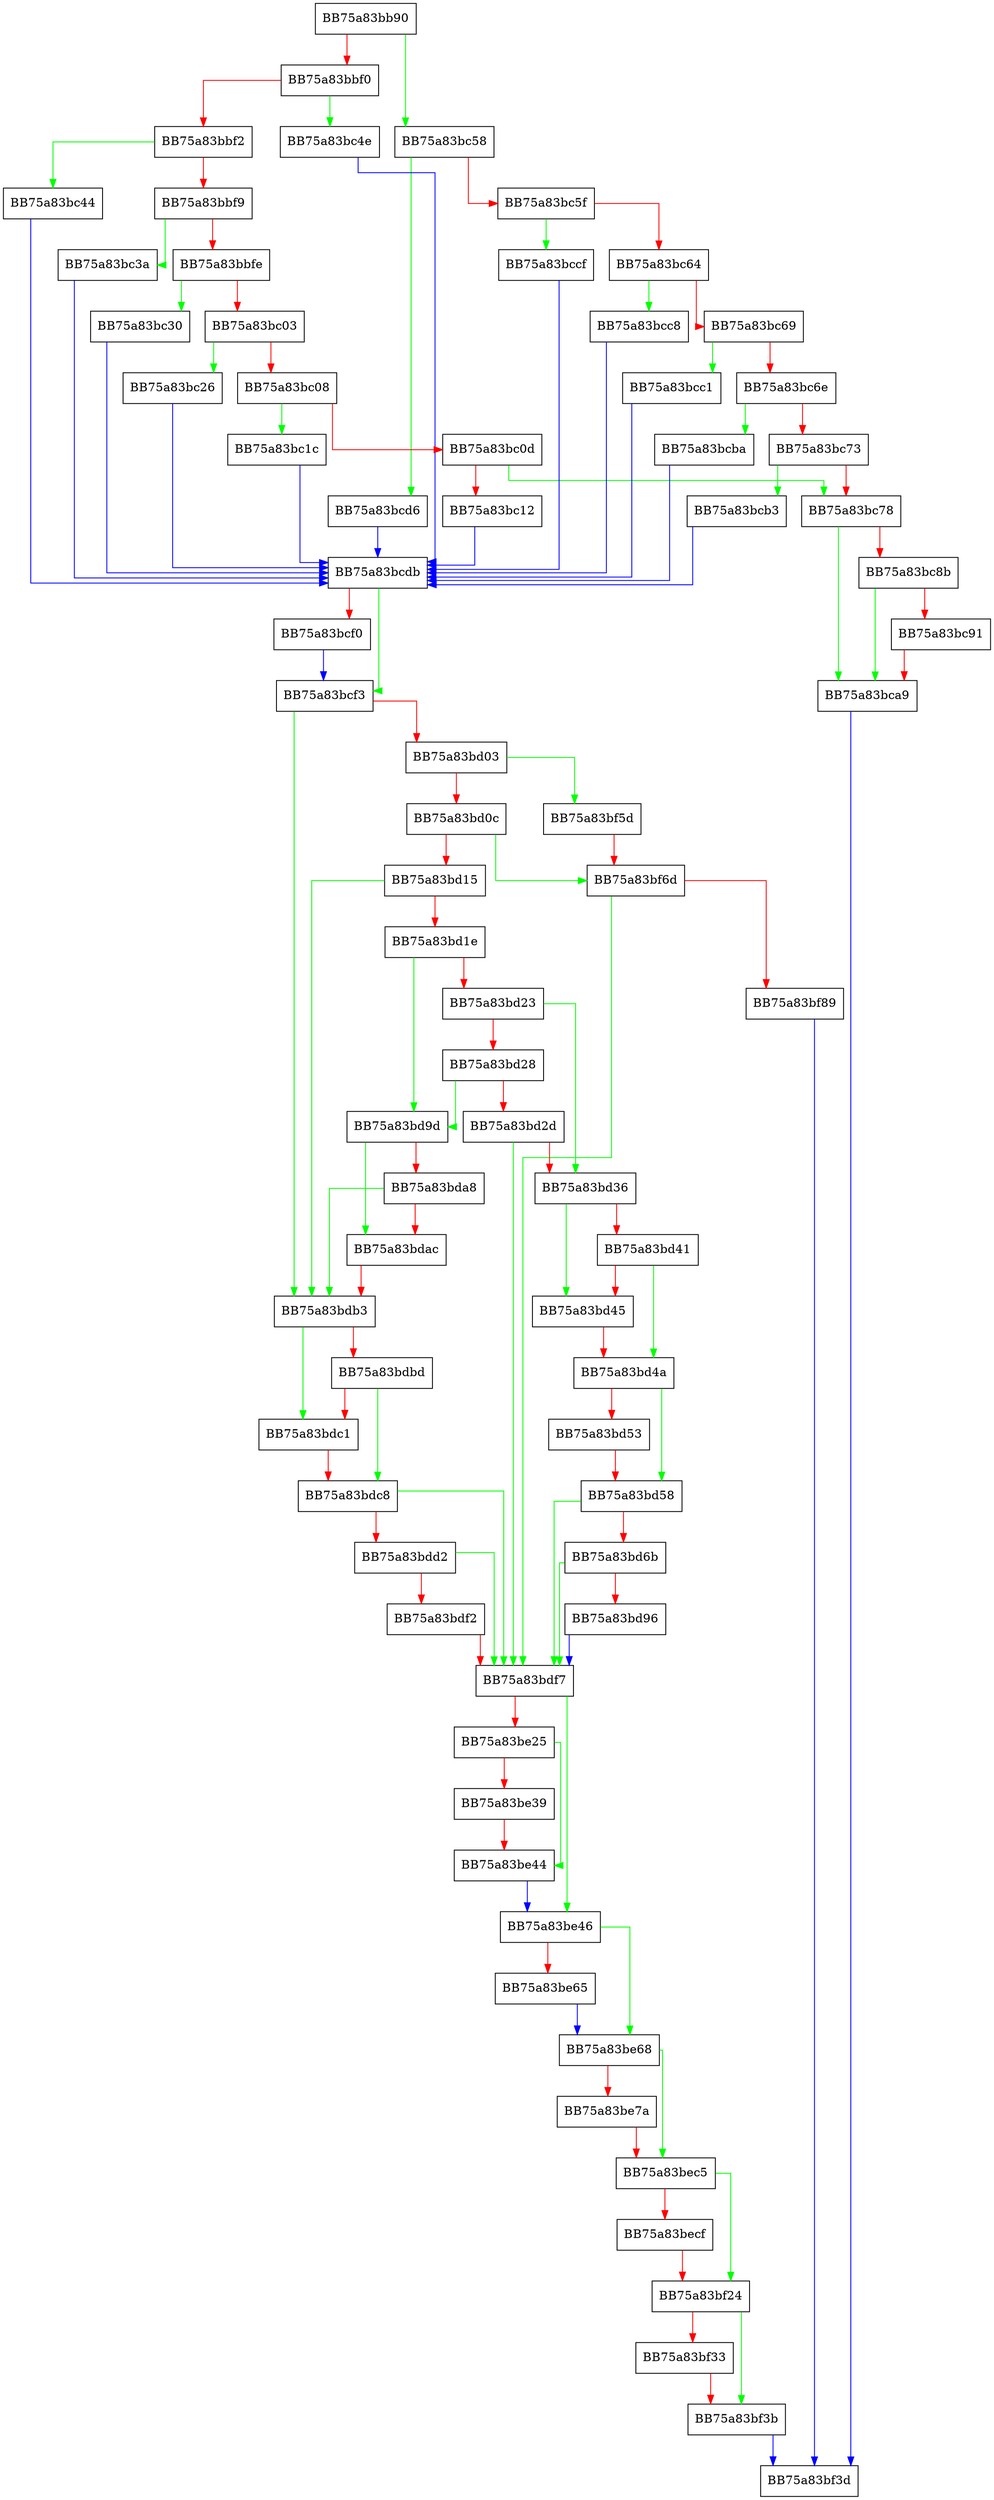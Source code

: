 digraph HandleRegistryNotification {
  node [shape="box"];
  graph [splines=ortho];
  BB75a83bb90 -> BB75a83bc58 [color="green"];
  BB75a83bb90 -> BB75a83bbf0 [color="red"];
  BB75a83bbf0 -> BB75a83bc4e [color="green"];
  BB75a83bbf0 -> BB75a83bbf2 [color="red"];
  BB75a83bbf2 -> BB75a83bc44 [color="green"];
  BB75a83bbf2 -> BB75a83bbf9 [color="red"];
  BB75a83bbf9 -> BB75a83bc3a [color="green"];
  BB75a83bbf9 -> BB75a83bbfe [color="red"];
  BB75a83bbfe -> BB75a83bc30 [color="green"];
  BB75a83bbfe -> BB75a83bc03 [color="red"];
  BB75a83bc03 -> BB75a83bc26 [color="green"];
  BB75a83bc03 -> BB75a83bc08 [color="red"];
  BB75a83bc08 -> BB75a83bc1c [color="green"];
  BB75a83bc08 -> BB75a83bc0d [color="red"];
  BB75a83bc0d -> BB75a83bc78 [color="green"];
  BB75a83bc0d -> BB75a83bc12 [color="red"];
  BB75a83bc12 -> BB75a83bcdb [color="blue"];
  BB75a83bc1c -> BB75a83bcdb [color="blue"];
  BB75a83bc26 -> BB75a83bcdb [color="blue"];
  BB75a83bc30 -> BB75a83bcdb [color="blue"];
  BB75a83bc3a -> BB75a83bcdb [color="blue"];
  BB75a83bc44 -> BB75a83bcdb [color="blue"];
  BB75a83bc4e -> BB75a83bcdb [color="blue"];
  BB75a83bc58 -> BB75a83bcd6 [color="green"];
  BB75a83bc58 -> BB75a83bc5f [color="red"];
  BB75a83bc5f -> BB75a83bccf [color="green"];
  BB75a83bc5f -> BB75a83bc64 [color="red"];
  BB75a83bc64 -> BB75a83bcc8 [color="green"];
  BB75a83bc64 -> BB75a83bc69 [color="red"];
  BB75a83bc69 -> BB75a83bcc1 [color="green"];
  BB75a83bc69 -> BB75a83bc6e [color="red"];
  BB75a83bc6e -> BB75a83bcba [color="green"];
  BB75a83bc6e -> BB75a83bc73 [color="red"];
  BB75a83bc73 -> BB75a83bcb3 [color="green"];
  BB75a83bc73 -> BB75a83bc78 [color="red"];
  BB75a83bc78 -> BB75a83bca9 [color="green"];
  BB75a83bc78 -> BB75a83bc8b [color="red"];
  BB75a83bc8b -> BB75a83bca9 [color="green"];
  BB75a83bc8b -> BB75a83bc91 [color="red"];
  BB75a83bc91 -> BB75a83bca9 [color="red"];
  BB75a83bca9 -> BB75a83bf3d [color="blue"];
  BB75a83bcb3 -> BB75a83bcdb [color="blue"];
  BB75a83bcba -> BB75a83bcdb [color="blue"];
  BB75a83bcc1 -> BB75a83bcdb [color="blue"];
  BB75a83bcc8 -> BB75a83bcdb [color="blue"];
  BB75a83bccf -> BB75a83bcdb [color="blue"];
  BB75a83bcd6 -> BB75a83bcdb [color="blue"];
  BB75a83bcdb -> BB75a83bcf3 [color="green"];
  BB75a83bcdb -> BB75a83bcf0 [color="red"];
  BB75a83bcf0 -> BB75a83bcf3 [color="blue"];
  BB75a83bcf3 -> BB75a83bdb3 [color="green"];
  BB75a83bcf3 -> BB75a83bd03 [color="red"];
  BB75a83bd03 -> BB75a83bf5d [color="green"];
  BB75a83bd03 -> BB75a83bd0c [color="red"];
  BB75a83bd0c -> BB75a83bf6d [color="green"];
  BB75a83bd0c -> BB75a83bd15 [color="red"];
  BB75a83bd15 -> BB75a83bdb3 [color="green"];
  BB75a83bd15 -> BB75a83bd1e [color="red"];
  BB75a83bd1e -> BB75a83bd9d [color="green"];
  BB75a83bd1e -> BB75a83bd23 [color="red"];
  BB75a83bd23 -> BB75a83bd36 [color="green"];
  BB75a83bd23 -> BB75a83bd28 [color="red"];
  BB75a83bd28 -> BB75a83bd9d [color="green"];
  BB75a83bd28 -> BB75a83bd2d [color="red"];
  BB75a83bd2d -> BB75a83bdf7 [color="green"];
  BB75a83bd2d -> BB75a83bd36 [color="red"];
  BB75a83bd36 -> BB75a83bd45 [color="green"];
  BB75a83bd36 -> BB75a83bd41 [color="red"];
  BB75a83bd41 -> BB75a83bd4a [color="green"];
  BB75a83bd41 -> BB75a83bd45 [color="red"];
  BB75a83bd45 -> BB75a83bd4a [color="red"];
  BB75a83bd4a -> BB75a83bd58 [color="green"];
  BB75a83bd4a -> BB75a83bd53 [color="red"];
  BB75a83bd53 -> BB75a83bd58 [color="red"];
  BB75a83bd58 -> BB75a83bdf7 [color="green"];
  BB75a83bd58 -> BB75a83bd6b [color="red"];
  BB75a83bd6b -> BB75a83bdf7 [color="green"];
  BB75a83bd6b -> BB75a83bd96 [color="red"];
  BB75a83bd96 -> BB75a83bdf7 [color="blue"];
  BB75a83bd9d -> BB75a83bdac [color="green"];
  BB75a83bd9d -> BB75a83bda8 [color="red"];
  BB75a83bda8 -> BB75a83bdb3 [color="green"];
  BB75a83bda8 -> BB75a83bdac [color="red"];
  BB75a83bdac -> BB75a83bdb3 [color="red"];
  BB75a83bdb3 -> BB75a83bdc1 [color="green"];
  BB75a83bdb3 -> BB75a83bdbd [color="red"];
  BB75a83bdbd -> BB75a83bdc8 [color="green"];
  BB75a83bdbd -> BB75a83bdc1 [color="red"];
  BB75a83bdc1 -> BB75a83bdc8 [color="red"];
  BB75a83bdc8 -> BB75a83bdf7 [color="green"];
  BB75a83bdc8 -> BB75a83bdd2 [color="red"];
  BB75a83bdd2 -> BB75a83bdf7 [color="green"];
  BB75a83bdd2 -> BB75a83bdf2 [color="red"];
  BB75a83bdf2 -> BB75a83bdf7 [color="red"];
  BB75a83bdf7 -> BB75a83be46 [color="green"];
  BB75a83bdf7 -> BB75a83be25 [color="red"];
  BB75a83be25 -> BB75a83be44 [color="green"];
  BB75a83be25 -> BB75a83be39 [color="red"];
  BB75a83be39 -> BB75a83be44 [color="red"];
  BB75a83be44 -> BB75a83be46 [color="blue"];
  BB75a83be46 -> BB75a83be68 [color="green"];
  BB75a83be46 -> BB75a83be65 [color="red"];
  BB75a83be65 -> BB75a83be68 [color="blue"];
  BB75a83be68 -> BB75a83bec5 [color="green"];
  BB75a83be68 -> BB75a83be7a [color="red"];
  BB75a83be7a -> BB75a83bec5 [color="red"];
  BB75a83bec5 -> BB75a83bf24 [color="green"];
  BB75a83bec5 -> BB75a83becf [color="red"];
  BB75a83becf -> BB75a83bf24 [color="red"];
  BB75a83bf24 -> BB75a83bf3b [color="green"];
  BB75a83bf24 -> BB75a83bf33 [color="red"];
  BB75a83bf33 -> BB75a83bf3b [color="red"];
  BB75a83bf3b -> BB75a83bf3d [color="blue"];
  BB75a83bf5d -> BB75a83bf6d [color="red"];
  BB75a83bf6d -> BB75a83bdf7 [color="green"];
  BB75a83bf6d -> BB75a83bf89 [color="red"];
  BB75a83bf89 -> BB75a83bf3d [color="blue"];
}